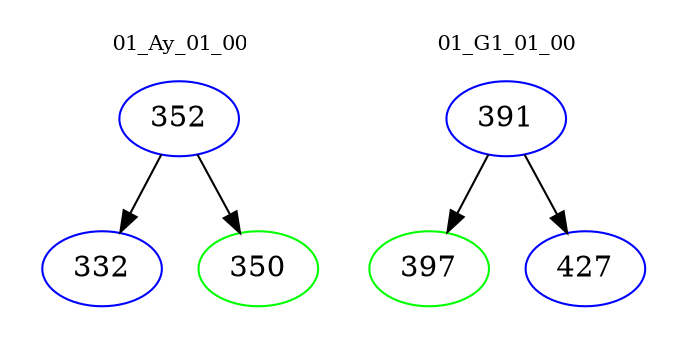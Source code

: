 digraph{
subgraph cluster_0 {
color = white
label = "01_Ay_01_00";
fontsize=10;
T0_352 [label="352", color="blue"]
T0_352 -> T0_332 [color="black"]
T0_332 [label="332", color="blue"]
T0_352 -> T0_350 [color="black"]
T0_350 [label="350", color="green"]
}
subgraph cluster_1 {
color = white
label = "01_G1_01_00";
fontsize=10;
T1_391 [label="391", color="blue"]
T1_391 -> T1_397 [color="black"]
T1_397 [label="397", color="green"]
T1_391 -> T1_427 [color="black"]
T1_427 [label="427", color="blue"]
}
}
